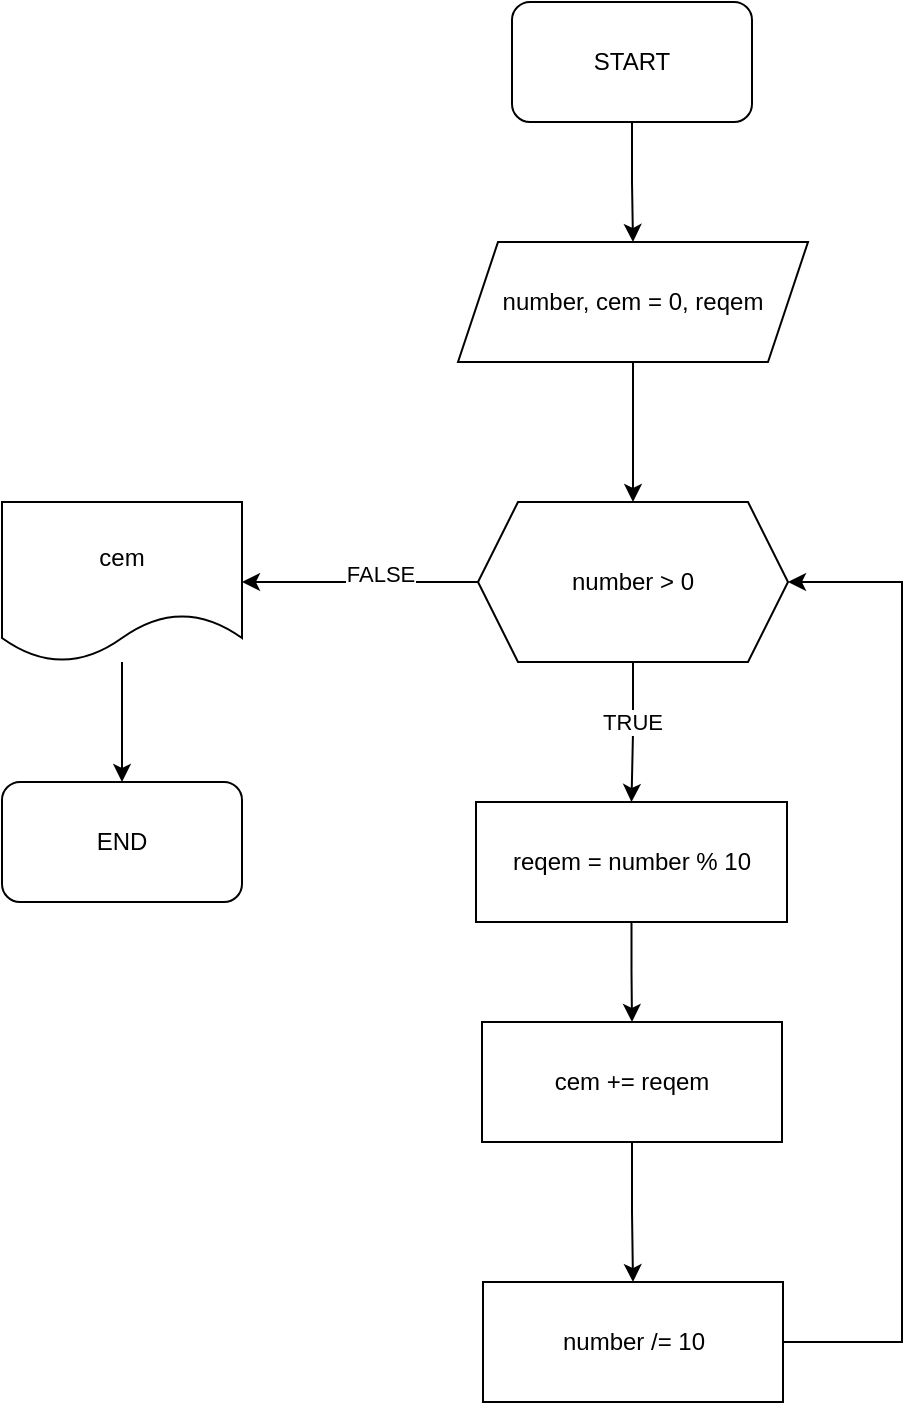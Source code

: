 <mxfile version="24.1.0" type="device">
  <diagram name="Page-1" id="b1UWbTRgkgBG5SgzcY-B">
    <mxGraphModel dx="1219" dy="713" grid="1" gridSize="10" guides="1" tooltips="1" connect="1" arrows="1" fold="1" page="1" pageScale="1" pageWidth="850" pageHeight="1100" math="0" shadow="0">
      <root>
        <mxCell id="0" />
        <mxCell id="1" parent="0" />
        <mxCell id="MBGv9z7zSBHKtkXiV5-l-3" value="" style="edgeStyle=orthogonalEdgeStyle;rounded=0;orthogonalLoop=1;jettySize=auto;html=1;" parent="1" source="MBGv9z7zSBHKtkXiV5-l-1" target="MBGv9z7zSBHKtkXiV5-l-2" edge="1">
          <mxGeometry relative="1" as="geometry" />
        </mxCell>
        <mxCell id="MBGv9z7zSBHKtkXiV5-l-1" value="START" style="rounded=1;whiteSpace=wrap;html=1;" parent="1" vertex="1">
          <mxGeometry x="365" y="10" width="120" height="60" as="geometry" />
        </mxCell>
        <mxCell id="MBGv9z7zSBHKtkXiV5-l-5" value="" style="edgeStyle=orthogonalEdgeStyle;rounded=0;orthogonalLoop=1;jettySize=auto;html=1;" parent="1" source="MBGv9z7zSBHKtkXiV5-l-2" target="MBGv9z7zSBHKtkXiV5-l-4" edge="1">
          <mxGeometry relative="1" as="geometry" />
        </mxCell>
        <mxCell id="MBGv9z7zSBHKtkXiV5-l-2" value="number, cem = 0, reqem" style="shape=parallelogram;perimeter=parallelogramPerimeter;whiteSpace=wrap;html=1;fixedSize=1;" parent="1" vertex="1">
          <mxGeometry x="338" y="130" width="175" height="60" as="geometry" />
        </mxCell>
        <mxCell id="MBGv9z7zSBHKtkXiV5-l-7" value="" style="edgeStyle=orthogonalEdgeStyle;rounded=0;orthogonalLoop=1;jettySize=auto;html=1;" parent="1" source="MBGv9z7zSBHKtkXiV5-l-4" target="MBGv9z7zSBHKtkXiV5-l-6" edge="1">
          <mxGeometry relative="1" as="geometry" />
        </mxCell>
        <mxCell id="MBGv9z7zSBHKtkXiV5-l-8" value="TRUE" style="edgeLabel;html=1;align=center;verticalAlign=middle;resizable=0;points=[];" parent="MBGv9z7zSBHKtkXiV5-l-7" vertex="1" connectable="0">
          <mxGeometry x="-0.171" y="-1" relative="1" as="geometry">
            <mxPoint as="offset" />
          </mxGeometry>
        </mxCell>
        <mxCell id="MBGv9z7zSBHKtkXiV5-l-13" style="edgeStyle=orthogonalEdgeStyle;rounded=0;orthogonalLoop=1;jettySize=auto;html=1;exitX=0;exitY=0.5;exitDx=0;exitDy=0;entryX=1;entryY=0.5;entryDx=0;entryDy=0;" parent="1" source="MBGv9z7zSBHKtkXiV5-l-4" target="MBGv9z7zSBHKtkXiV5-l-12" edge="1">
          <mxGeometry relative="1" as="geometry" />
        </mxCell>
        <mxCell id="SJpC3aeIMvSN7fUl0yTT-1" value="FALSE" style="edgeLabel;html=1;align=center;verticalAlign=middle;resizable=0;points=[];" vertex="1" connectable="0" parent="MBGv9z7zSBHKtkXiV5-l-13">
          <mxGeometry x="-0.16" y="-4" relative="1" as="geometry">
            <mxPoint as="offset" />
          </mxGeometry>
        </mxCell>
        <mxCell id="MBGv9z7zSBHKtkXiV5-l-4" value="number &amp;gt; 0" style="shape=hexagon;perimeter=hexagonPerimeter2;whiteSpace=wrap;html=1;fixedSize=1;" parent="1" vertex="1">
          <mxGeometry x="348" y="260" width="155" height="80" as="geometry" />
        </mxCell>
        <mxCell id="MBGv9z7zSBHKtkXiV5-l-10" value="" style="edgeStyle=orthogonalEdgeStyle;rounded=0;orthogonalLoop=1;jettySize=auto;html=1;" parent="1" source="MBGv9z7zSBHKtkXiV5-l-6" target="MBGv9z7zSBHKtkXiV5-l-9" edge="1">
          <mxGeometry relative="1" as="geometry" />
        </mxCell>
        <mxCell id="MBGv9z7zSBHKtkXiV5-l-6" value="reqem = number % 10" style="rounded=0;whiteSpace=wrap;html=1;" parent="1" vertex="1">
          <mxGeometry x="347" y="410" width="155.5" height="60" as="geometry" />
        </mxCell>
        <mxCell id="MBGv9z7zSBHKtkXiV5-l-17" value="" style="edgeStyle=orthogonalEdgeStyle;rounded=0;orthogonalLoop=1;jettySize=auto;html=1;" parent="1" source="MBGv9z7zSBHKtkXiV5-l-9" target="MBGv9z7zSBHKtkXiV5-l-16" edge="1">
          <mxGeometry relative="1" as="geometry" />
        </mxCell>
        <mxCell id="MBGv9z7zSBHKtkXiV5-l-9" value="cem += reqem" style="rounded=0;whiteSpace=wrap;html=1;" parent="1" vertex="1">
          <mxGeometry x="350" y="520" width="150" height="60" as="geometry" />
        </mxCell>
        <mxCell id="MBGv9z7zSBHKtkXiV5-l-15" value="" style="edgeStyle=orthogonalEdgeStyle;rounded=0;orthogonalLoop=1;jettySize=auto;html=1;" parent="1" source="MBGv9z7zSBHKtkXiV5-l-12" target="MBGv9z7zSBHKtkXiV5-l-14" edge="1">
          <mxGeometry relative="1" as="geometry" />
        </mxCell>
        <mxCell id="MBGv9z7zSBHKtkXiV5-l-12" value="cem" style="shape=document;whiteSpace=wrap;html=1;boundedLbl=1;" parent="1" vertex="1">
          <mxGeometry x="110" y="260" width="120" height="80" as="geometry" />
        </mxCell>
        <mxCell id="MBGv9z7zSBHKtkXiV5-l-14" value="END" style="rounded=1;whiteSpace=wrap;html=1;" parent="1" vertex="1">
          <mxGeometry x="110" y="400" width="120" height="60" as="geometry" />
        </mxCell>
        <mxCell id="MBGv9z7zSBHKtkXiV5-l-18" style="edgeStyle=orthogonalEdgeStyle;rounded=0;orthogonalLoop=1;jettySize=auto;html=1;exitX=1;exitY=0.5;exitDx=0;exitDy=0;entryX=1;entryY=0.5;entryDx=0;entryDy=0;" parent="1" source="MBGv9z7zSBHKtkXiV5-l-16" target="MBGv9z7zSBHKtkXiV5-l-4" edge="1">
          <mxGeometry relative="1" as="geometry">
            <Array as="points">
              <mxPoint x="560" y="680" />
              <mxPoint x="560" y="300" />
            </Array>
          </mxGeometry>
        </mxCell>
        <mxCell id="MBGv9z7zSBHKtkXiV5-l-16" value="number /= 10" style="rounded=0;whiteSpace=wrap;html=1;" parent="1" vertex="1">
          <mxGeometry x="350.5" y="650" width="150" height="60" as="geometry" />
        </mxCell>
      </root>
    </mxGraphModel>
  </diagram>
</mxfile>
